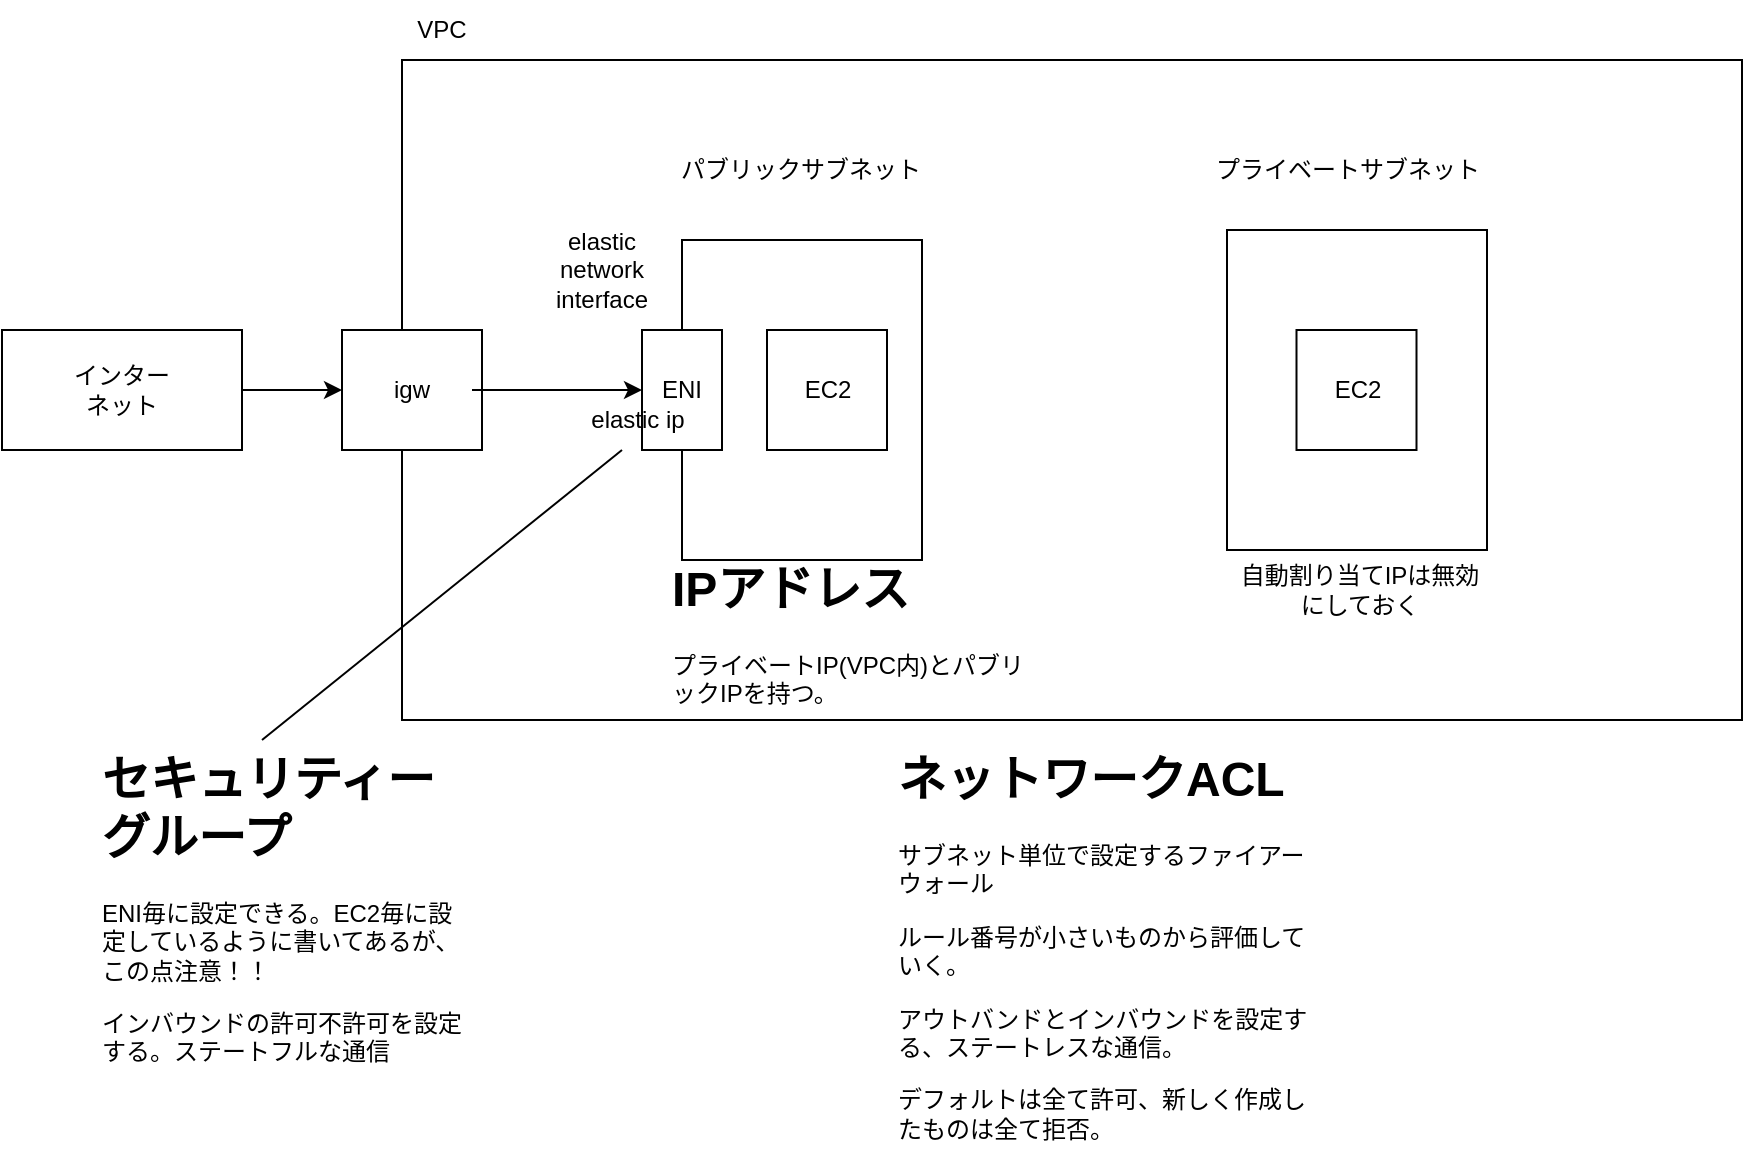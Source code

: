 <mxfile>
    <diagram id="_C_uJdf5y0XQjknAB-i6" name="ページ1">
        <mxGraphModel dx="1040" dy="503" grid="1" gridSize="10" guides="1" tooltips="1" connect="1" arrows="1" fold="1" page="1" pageScale="1" pageWidth="827" pageHeight="1169" math="0" shadow="0">
            <root>
                <mxCell id="0"/>
                <mxCell id="1" parent="0"/>
                <mxCell id="11" style="edgeStyle=none;html=1;exitX=1;exitY=0.5;exitDx=0;exitDy=0;entryX=0;entryY=0.5;entryDx=0;entryDy=0;" edge="1" parent="1" source="2" target="10">
                    <mxGeometry relative="1" as="geometry"/>
                </mxCell>
                <mxCell id="2" value="" style="rounded=0;whiteSpace=wrap;html=1;" vertex="1" parent="1">
                    <mxGeometry x="40" y="215" width="120" height="60" as="geometry"/>
                </mxCell>
                <mxCell id="3" value="インターネット" style="text;html=1;strokeColor=none;fillColor=none;align=center;verticalAlign=middle;whiteSpace=wrap;rounded=0;" vertex="1" parent="1">
                    <mxGeometry x="70" y="230" width="60" height="30" as="geometry"/>
                </mxCell>
                <mxCell id="4" value="" style="rounded=0;whiteSpace=wrap;html=1;" vertex="1" parent="1">
                    <mxGeometry x="240" y="80" width="670" height="330" as="geometry"/>
                </mxCell>
                <mxCell id="5" value="" style="rounded=0;whiteSpace=wrap;html=1;" vertex="1" parent="1">
                    <mxGeometry x="380" y="170" width="120" height="160" as="geometry"/>
                </mxCell>
                <mxCell id="7" value="" style="rounded=0;whiteSpace=wrap;html=1;" vertex="1" parent="1">
                    <mxGeometry x="652.5" y="165" width="130" height="160" as="geometry"/>
                </mxCell>
                <mxCell id="8" value="パブリックサブネット" style="text;html=1;strokeColor=none;fillColor=none;align=center;verticalAlign=middle;whiteSpace=wrap;rounded=0;" vertex="1" parent="1">
                    <mxGeometry x="377.5" y="120" width="122.5" height="30" as="geometry"/>
                </mxCell>
                <mxCell id="9" value="プライベートサブネット" style="text;html=1;strokeColor=none;fillColor=none;align=center;verticalAlign=middle;whiteSpace=wrap;rounded=0;" vertex="1" parent="1">
                    <mxGeometry x="642.5" y="120" width="140" height="30" as="geometry"/>
                </mxCell>
                <mxCell id="10" value="" style="rounded=0;whiteSpace=wrap;html=1;" vertex="1" parent="1">
                    <mxGeometry x="210" y="215" width="70" height="60" as="geometry"/>
                </mxCell>
                <mxCell id="14" style="edgeStyle=none;html=1;exitX=1;exitY=0.5;exitDx=0;exitDy=0;entryX=0;entryY=0.5;entryDx=0;entryDy=0;" edge="1" parent="1" source="12" target="13">
                    <mxGeometry relative="1" as="geometry"/>
                </mxCell>
                <mxCell id="12" value="igw" style="text;html=1;strokeColor=none;fillColor=none;align=center;verticalAlign=middle;whiteSpace=wrap;rounded=0;" vertex="1" parent="1">
                    <mxGeometry x="215" y="230" width="60" height="30" as="geometry"/>
                </mxCell>
                <mxCell id="13" value="" style="rounded=0;whiteSpace=wrap;html=1;" vertex="1" parent="1">
                    <mxGeometry x="360" y="215" width="40" height="60" as="geometry"/>
                </mxCell>
                <mxCell id="15" value="ENI" style="text;html=1;strokeColor=none;fillColor=none;align=center;verticalAlign=middle;whiteSpace=wrap;rounded=0;" vertex="1" parent="1">
                    <mxGeometry x="350" y="230" width="60" height="30" as="geometry"/>
                </mxCell>
                <mxCell id="16" value="elastic network interface" style="text;html=1;strokeColor=none;fillColor=none;align=center;verticalAlign=middle;whiteSpace=wrap;rounded=0;" vertex="1" parent="1">
                    <mxGeometry x="310" y="170" width="60" height="30" as="geometry"/>
                </mxCell>
                <mxCell id="17" value="elastic ip" style="text;html=1;strokeColor=none;fillColor=none;align=center;verticalAlign=middle;whiteSpace=wrap;rounded=0;" vertex="1" parent="1">
                    <mxGeometry x="327.5" y="245" width="60" height="30" as="geometry"/>
                </mxCell>
                <mxCell id="18" value="" style="rounded=0;whiteSpace=wrap;html=1;" vertex="1" parent="1">
                    <mxGeometry x="422.5" y="215" width="60" height="60" as="geometry"/>
                </mxCell>
                <mxCell id="19" value="EC2" style="text;html=1;strokeColor=none;fillColor=none;align=center;verticalAlign=middle;whiteSpace=wrap;rounded=0;" vertex="1" parent="1">
                    <mxGeometry x="423" y="230" width="60" height="30" as="geometry"/>
                </mxCell>
                <mxCell id="20" value="" style="rounded=0;whiteSpace=wrap;html=1;" vertex="1" parent="1">
                    <mxGeometry x="687.25" y="215" width="60" height="60" as="geometry"/>
                </mxCell>
                <mxCell id="21" value="EC2" style="text;html=1;strokeColor=none;fillColor=none;align=center;verticalAlign=middle;whiteSpace=wrap;rounded=0;" vertex="1" parent="1">
                    <mxGeometry x="687.75" y="230" width="60" height="30" as="geometry"/>
                </mxCell>
                <mxCell id="22" value="&lt;h1&gt;IPアドレス&lt;/h1&gt;&lt;p&gt;プライベートIP(VPC内)とパブリックIPを持つ。&lt;/p&gt;" style="text;html=1;strokeColor=none;fillColor=none;spacing=5;spacingTop=-20;whiteSpace=wrap;overflow=hidden;rounded=0;" vertex="1" parent="1">
                    <mxGeometry x="370" y="325" width="190" height="120" as="geometry"/>
                </mxCell>
                <mxCell id="23" value="VPC" style="text;html=1;strokeColor=none;fillColor=none;align=center;verticalAlign=middle;whiteSpace=wrap;rounded=0;" vertex="1" parent="1">
                    <mxGeometry x="230" y="50" width="60" height="30" as="geometry"/>
                </mxCell>
                <mxCell id="24" value="" style="endArrow=none;html=1;" edge="1" parent="1">
                    <mxGeometry width="50" height="50" relative="1" as="geometry">
                        <mxPoint x="170" y="420" as="sourcePoint"/>
                        <mxPoint x="350" y="275" as="targetPoint"/>
                    </mxGeometry>
                </mxCell>
                <mxCell id="25" value="&lt;h1&gt;セキュリティーグループ&lt;/h1&gt;&lt;p&gt;ENI毎に設定できる。EC2毎に設定しているように書いてあるが、この点注意！！&lt;/p&gt;&lt;p&gt;インバウンドの許可不許可を設定する。ステートフルな通信&lt;/p&gt;" style="text;html=1;strokeColor=none;fillColor=none;spacing=5;spacingTop=-20;whiteSpace=wrap;overflow=hidden;rounded=0;" vertex="1" parent="1">
                    <mxGeometry x="85" y="420" width="190" height="170" as="geometry"/>
                </mxCell>
                <mxCell id="26" value="&lt;h1&gt;ネットワークACL&lt;/h1&gt;&lt;p&gt;サブネット単位で設定するファイアーウォール&lt;/p&gt;&lt;p&gt;ルール番号が小さいものから評価していく。&lt;/p&gt;&lt;p&gt;アウトバンドとインバウンドを設定する、ステートレスな通信。&lt;/p&gt;&lt;p&gt;デフォルトは全て許可、新しく作成したものは全て拒否。&lt;/p&gt;&lt;p&gt;&lt;br&gt;&lt;/p&gt;" style="text;html=1;strokeColor=none;fillColor=none;spacing=5;spacingTop=-20;whiteSpace=wrap;overflow=hidden;rounded=0;" vertex="1" parent="1">
                    <mxGeometry x="483" y="420" width="222.75" height="210" as="geometry"/>
                </mxCell>
                <mxCell id="27" value="自動割り当てIPは無効にしておく" style="text;html=1;strokeColor=none;fillColor=none;align=center;verticalAlign=middle;whiteSpace=wrap;rounded=0;" vertex="1" parent="1">
                    <mxGeometry x="652.5" y="330" width="132" height="30" as="geometry"/>
                </mxCell>
            </root>
        </mxGraphModel>
    </diagram>
</mxfile>
